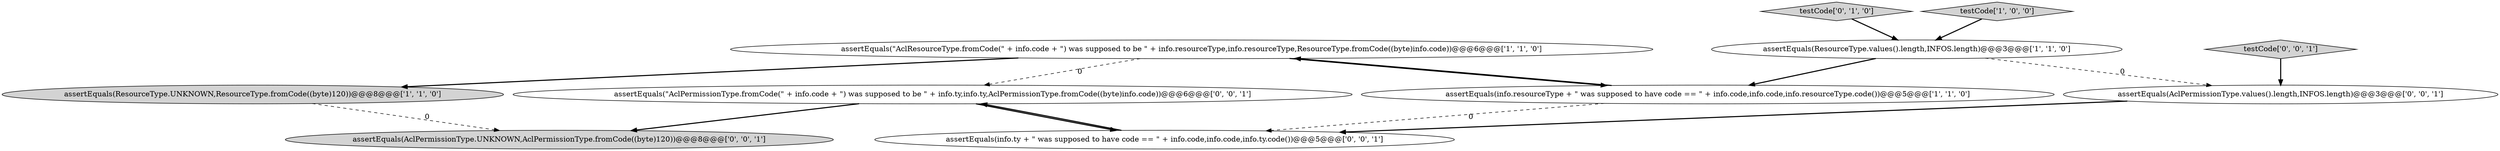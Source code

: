 digraph {
6 [style = filled, label = "assertEquals(\"AclPermissionType.fromCode(\" + info.code + \") was supposed to be \" + info.ty,info.ty,AclPermissionType.fromCode((byte)info.code))@@@6@@@['0', '0', '1']", fillcolor = white, shape = ellipse image = "AAA0AAABBB3BBB"];
1 [style = filled, label = "assertEquals(info.resourceType + \" was supposed to have code == \" + info.code,info.code,info.resourceType.code())@@@5@@@['1', '1', '0']", fillcolor = white, shape = ellipse image = "AAA0AAABBB1BBB"];
3 [style = filled, label = "assertEquals(ResourceType.values().length,INFOS.length)@@@3@@@['1', '1', '0']", fillcolor = white, shape = ellipse image = "AAA0AAABBB1BBB"];
5 [style = filled, label = "testCode['0', '1', '0']", fillcolor = lightgray, shape = diamond image = "AAA0AAABBB2BBB"];
0 [style = filled, label = "assertEquals(\"AclResourceType.fromCode(\" + info.code + \") was supposed to be \" + info.resourceType,info.resourceType,ResourceType.fromCode((byte)info.code))@@@6@@@['1', '1', '0']", fillcolor = white, shape = ellipse image = "AAA0AAABBB1BBB"];
9 [style = filled, label = "assertEquals(AclPermissionType.values().length,INFOS.length)@@@3@@@['0', '0', '1']", fillcolor = white, shape = ellipse image = "AAA0AAABBB3BBB"];
4 [style = filled, label = "assertEquals(ResourceType.UNKNOWN,ResourceType.fromCode((byte)120))@@@8@@@['1', '1', '0']", fillcolor = lightgray, shape = ellipse image = "AAA0AAABBB1BBB"];
7 [style = filled, label = "assertEquals(AclPermissionType.UNKNOWN,AclPermissionType.fromCode((byte)120))@@@8@@@['0', '0', '1']", fillcolor = lightgray, shape = ellipse image = "AAA0AAABBB3BBB"];
8 [style = filled, label = "assertEquals(info.ty + \" was supposed to have code == \" + info.code,info.code,info.ty.code())@@@5@@@['0', '0', '1']", fillcolor = white, shape = ellipse image = "AAA0AAABBB3BBB"];
10 [style = filled, label = "testCode['0', '0', '1']", fillcolor = lightgray, shape = diamond image = "AAA0AAABBB3BBB"];
2 [style = filled, label = "testCode['1', '0', '0']", fillcolor = lightgray, shape = diamond image = "AAA0AAABBB1BBB"];
5->3 [style = bold, label=""];
9->8 [style = bold, label=""];
6->7 [style = bold, label=""];
1->8 [style = dashed, label="0"];
0->4 [style = bold, label=""];
4->7 [style = dashed, label="0"];
8->6 [style = bold, label=""];
6->8 [style = bold, label=""];
3->9 [style = dashed, label="0"];
0->1 [style = bold, label=""];
1->0 [style = bold, label=""];
3->1 [style = bold, label=""];
10->9 [style = bold, label=""];
2->3 [style = bold, label=""];
0->6 [style = dashed, label="0"];
}
